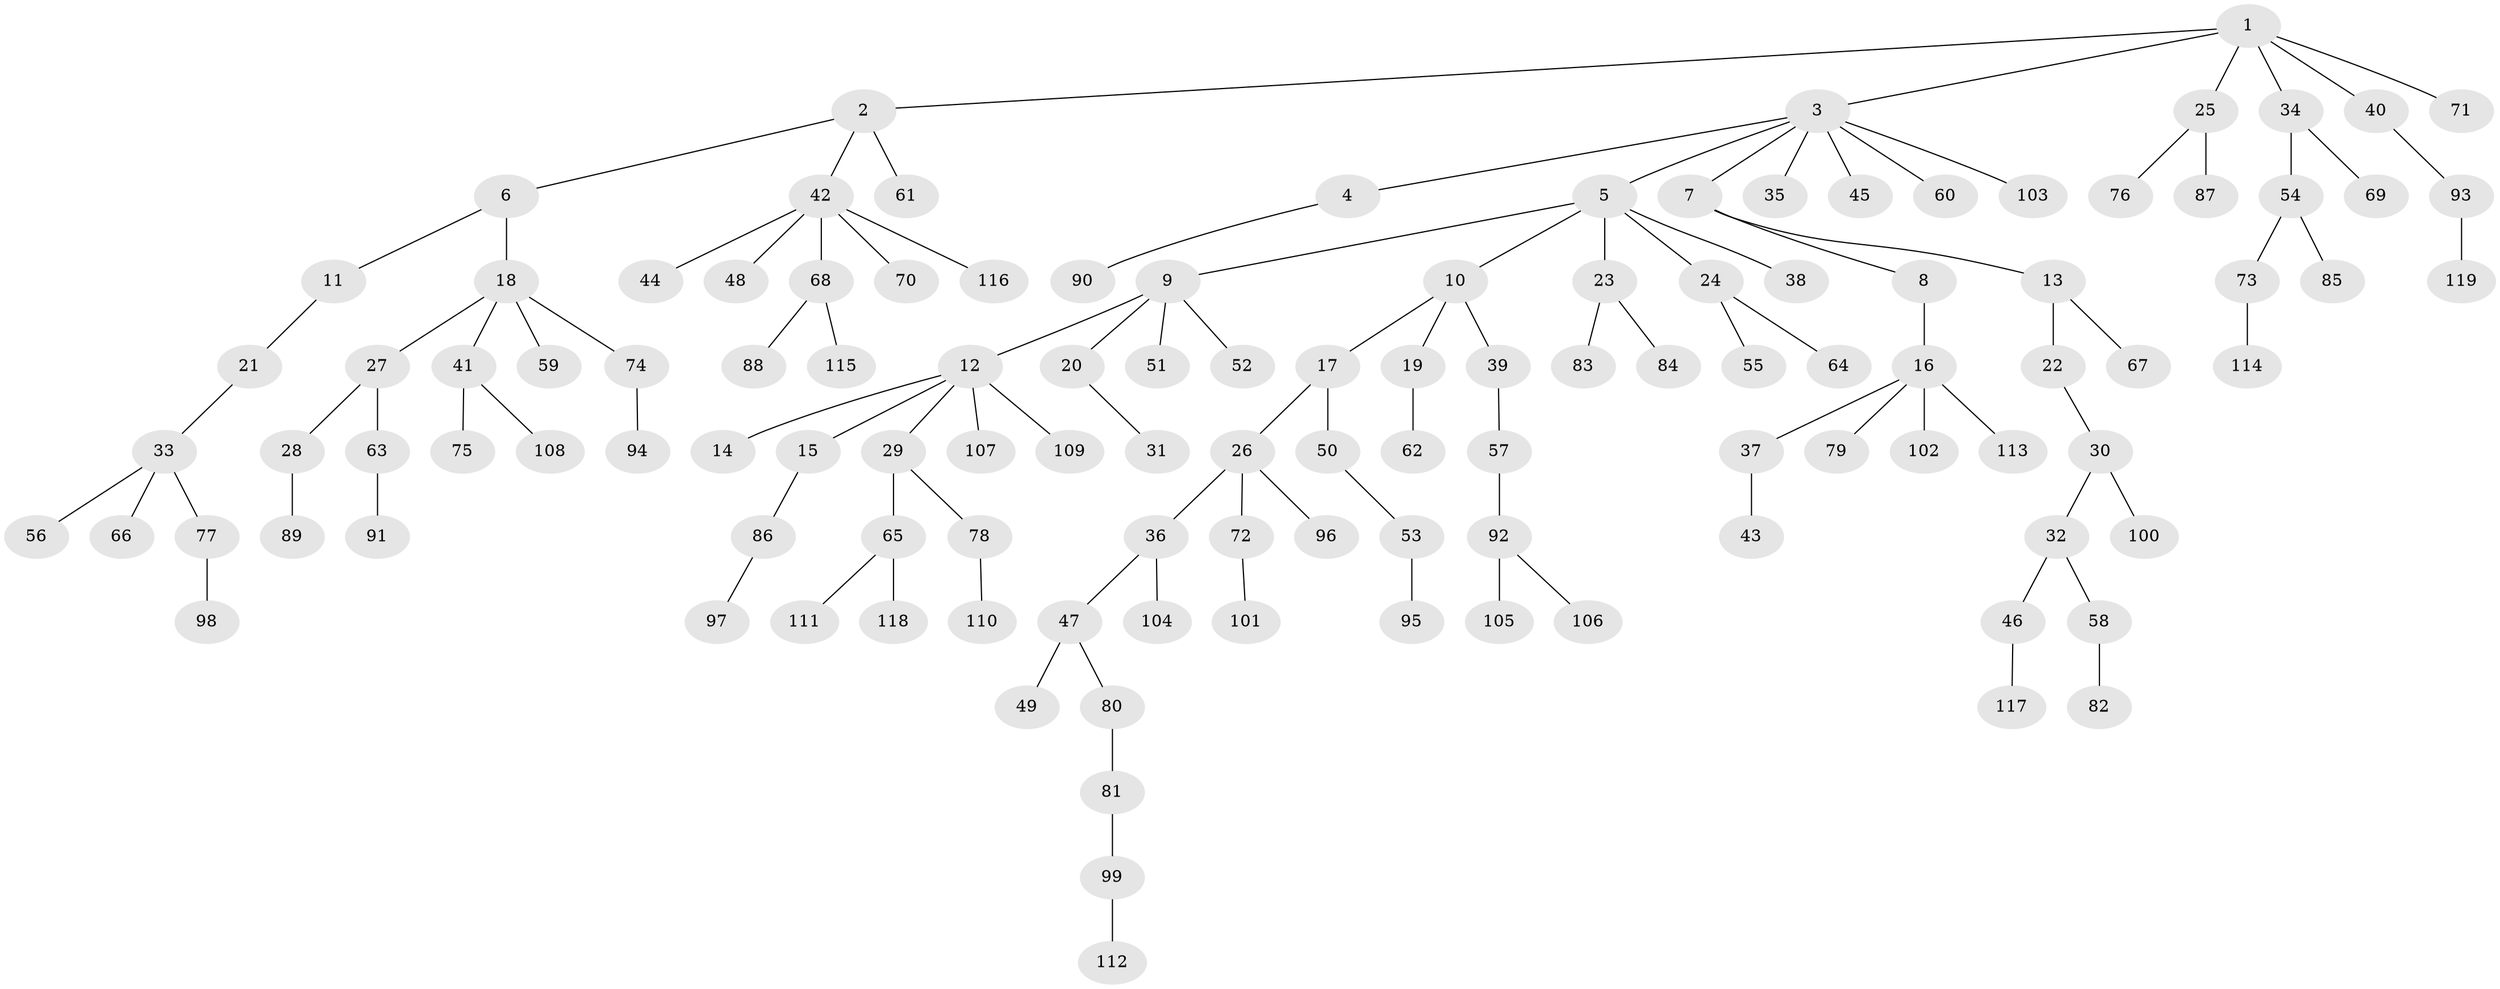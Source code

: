 // coarse degree distribution, {5: 0.07407407407407407, 7: 0.024691358024691357, 1: 0.5802469135802469, 3: 0.06172839506172839, 4: 0.07407407407407407, 2: 0.18518518518518517}
// Generated by graph-tools (version 1.1) at 2025/42/03/06/25 10:42:04]
// undirected, 119 vertices, 118 edges
graph export_dot {
graph [start="1"]
  node [color=gray90,style=filled];
  1;
  2;
  3;
  4;
  5;
  6;
  7;
  8;
  9;
  10;
  11;
  12;
  13;
  14;
  15;
  16;
  17;
  18;
  19;
  20;
  21;
  22;
  23;
  24;
  25;
  26;
  27;
  28;
  29;
  30;
  31;
  32;
  33;
  34;
  35;
  36;
  37;
  38;
  39;
  40;
  41;
  42;
  43;
  44;
  45;
  46;
  47;
  48;
  49;
  50;
  51;
  52;
  53;
  54;
  55;
  56;
  57;
  58;
  59;
  60;
  61;
  62;
  63;
  64;
  65;
  66;
  67;
  68;
  69;
  70;
  71;
  72;
  73;
  74;
  75;
  76;
  77;
  78;
  79;
  80;
  81;
  82;
  83;
  84;
  85;
  86;
  87;
  88;
  89;
  90;
  91;
  92;
  93;
  94;
  95;
  96;
  97;
  98;
  99;
  100;
  101;
  102;
  103;
  104;
  105;
  106;
  107;
  108;
  109;
  110;
  111;
  112;
  113;
  114;
  115;
  116;
  117;
  118;
  119;
  1 -- 2;
  1 -- 3;
  1 -- 25;
  1 -- 34;
  1 -- 40;
  1 -- 71;
  2 -- 6;
  2 -- 42;
  2 -- 61;
  3 -- 4;
  3 -- 5;
  3 -- 7;
  3 -- 35;
  3 -- 45;
  3 -- 60;
  3 -- 103;
  4 -- 90;
  5 -- 9;
  5 -- 10;
  5 -- 23;
  5 -- 24;
  5 -- 38;
  6 -- 11;
  6 -- 18;
  7 -- 8;
  7 -- 13;
  8 -- 16;
  9 -- 12;
  9 -- 20;
  9 -- 51;
  9 -- 52;
  10 -- 17;
  10 -- 19;
  10 -- 39;
  11 -- 21;
  12 -- 14;
  12 -- 15;
  12 -- 29;
  12 -- 107;
  12 -- 109;
  13 -- 22;
  13 -- 67;
  15 -- 86;
  16 -- 37;
  16 -- 79;
  16 -- 102;
  16 -- 113;
  17 -- 26;
  17 -- 50;
  18 -- 27;
  18 -- 41;
  18 -- 59;
  18 -- 74;
  19 -- 62;
  20 -- 31;
  21 -- 33;
  22 -- 30;
  23 -- 83;
  23 -- 84;
  24 -- 55;
  24 -- 64;
  25 -- 76;
  25 -- 87;
  26 -- 36;
  26 -- 72;
  26 -- 96;
  27 -- 28;
  27 -- 63;
  28 -- 89;
  29 -- 65;
  29 -- 78;
  30 -- 32;
  30 -- 100;
  32 -- 46;
  32 -- 58;
  33 -- 56;
  33 -- 66;
  33 -- 77;
  34 -- 54;
  34 -- 69;
  36 -- 47;
  36 -- 104;
  37 -- 43;
  39 -- 57;
  40 -- 93;
  41 -- 75;
  41 -- 108;
  42 -- 44;
  42 -- 48;
  42 -- 68;
  42 -- 70;
  42 -- 116;
  46 -- 117;
  47 -- 49;
  47 -- 80;
  50 -- 53;
  53 -- 95;
  54 -- 73;
  54 -- 85;
  57 -- 92;
  58 -- 82;
  63 -- 91;
  65 -- 111;
  65 -- 118;
  68 -- 88;
  68 -- 115;
  72 -- 101;
  73 -- 114;
  74 -- 94;
  77 -- 98;
  78 -- 110;
  80 -- 81;
  81 -- 99;
  86 -- 97;
  92 -- 105;
  92 -- 106;
  93 -- 119;
  99 -- 112;
}

